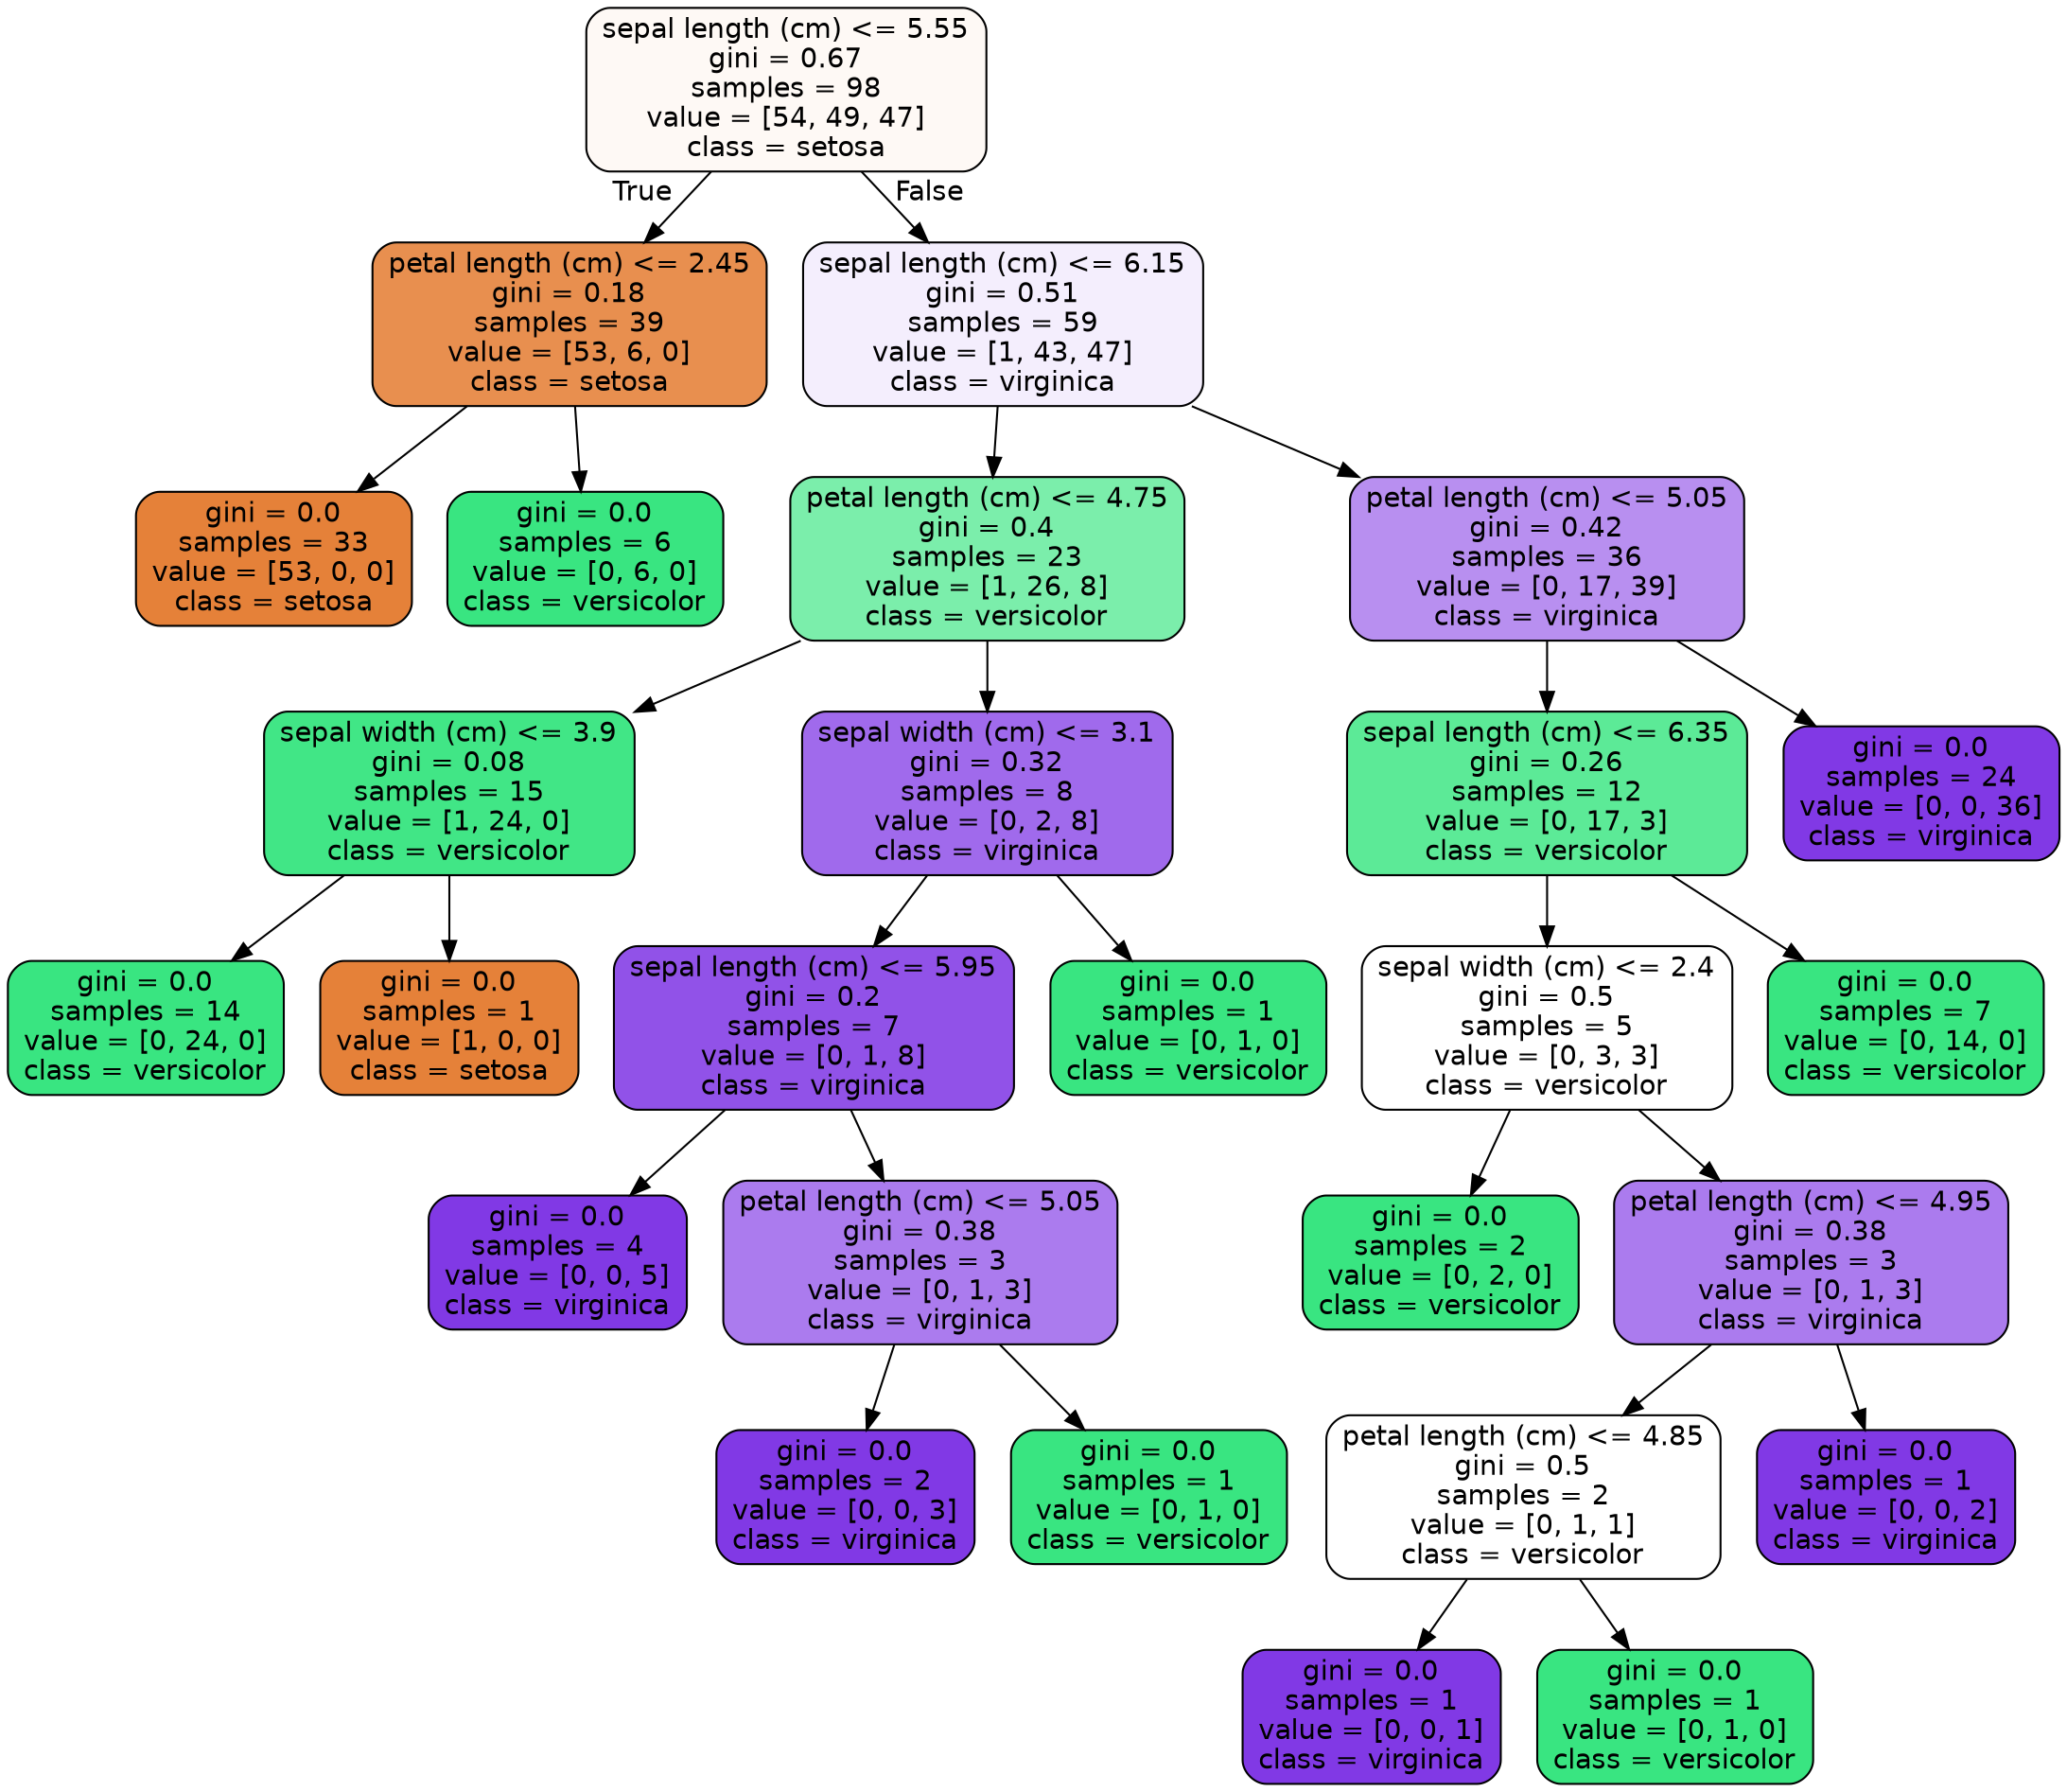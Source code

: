 digraph Tree {
node [shape=box, style="filled, rounded", color="black", fontname=helvetica] ;
edge [fontname=helvetica] ;
0 [label="sepal length (cm) <= 5.55\ngini = 0.67\nsamples = 98\nvalue = [54, 49, 47]\nclass = setosa", fillcolor="#fef9f5"] ;
1 [label="petal length (cm) <= 2.45\ngini = 0.18\nsamples = 39\nvalue = [53, 6, 0]\nclass = setosa", fillcolor="#e88f4f"] ;
0 -> 1 [labeldistance=2.5, labelangle=45, headlabel="True"] ;
2 [label="gini = 0.0\nsamples = 33\nvalue = [53, 0, 0]\nclass = setosa", fillcolor="#e58139"] ;
1 -> 2 ;
3 [label="gini = 0.0\nsamples = 6\nvalue = [0, 6, 0]\nclass = versicolor", fillcolor="#39e581"] ;
1 -> 3 ;
4 [label="sepal length (cm) <= 6.15\ngini = 0.51\nsamples = 59\nvalue = [1, 43, 47]\nclass = virginica", fillcolor="#f4eefd"] ;
0 -> 4 [labeldistance=2.5, labelangle=-45, headlabel="False"] ;
5 [label="petal length (cm) <= 4.75\ngini = 0.4\nsamples = 23\nvalue = [1, 26, 8]\nclass = versicolor", fillcolor="#7beeab"] ;
4 -> 5 ;
6 [label="sepal width (cm) <= 3.9\ngini = 0.08\nsamples = 15\nvalue = [1, 24, 0]\nclass = versicolor", fillcolor="#41e686"] ;
5 -> 6 ;
7 [label="gini = 0.0\nsamples = 14\nvalue = [0, 24, 0]\nclass = versicolor", fillcolor="#39e581"] ;
6 -> 7 ;
8 [label="gini = 0.0\nsamples = 1\nvalue = [1, 0, 0]\nclass = setosa", fillcolor="#e58139"] ;
6 -> 8 ;
9 [label="sepal width (cm) <= 3.1\ngini = 0.32\nsamples = 8\nvalue = [0, 2, 8]\nclass = virginica", fillcolor="#a06aec"] ;
5 -> 9 ;
10 [label="sepal length (cm) <= 5.95\ngini = 0.2\nsamples = 7\nvalue = [0, 1, 8]\nclass = virginica", fillcolor="#9152e8"] ;
9 -> 10 ;
11 [label="gini = 0.0\nsamples = 4\nvalue = [0, 0, 5]\nclass = virginica", fillcolor="#8139e5"] ;
10 -> 11 ;
12 [label="petal length (cm) <= 5.05\ngini = 0.38\nsamples = 3\nvalue = [0, 1, 3]\nclass = virginica", fillcolor="#ab7bee"] ;
10 -> 12 ;
13 [label="gini = 0.0\nsamples = 2\nvalue = [0, 0, 3]\nclass = virginica", fillcolor="#8139e5"] ;
12 -> 13 ;
14 [label="gini = 0.0\nsamples = 1\nvalue = [0, 1, 0]\nclass = versicolor", fillcolor="#39e581"] ;
12 -> 14 ;
15 [label="gini = 0.0\nsamples = 1\nvalue = [0, 1, 0]\nclass = versicolor", fillcolor="#39e581"] ;
9 -> 15 ;
16 [label="petal length (cm) <= 5.05\ngini = 0.42\nsamples = 36\nvalue = [0, 17, 39]\nclass = virginica", fillcolor="#b88ff0"] ;
4 -> 16 ;
17 [label="sepal length (cm) <= 6.35\ngini = 0.26\nsamples = 12\nvalue = [0, 17, 3]\nclass = versicolor", fillcolor="#5cea97"] ;
16 -> 17 ;
18 [label="sepal width (cm) <= 2.4\ngini = 0.5\nsamples = 5\nvalue = [0, 3, 3]\nclass = versicolor", fillcolor="#ffffff"] ;
17 -> 18 ;
19 [label="gini = 0.0\nsamples = 2\nvalue = [0, 2, 0]\nclass = versicolor", fillcolor="#39e581"] ;
18 -> 19 ;
20 [label="petal length (cm) <= 4.95\ngini = 0.38\nsamples = 3\nvalue = [0, 1, 3]\nclass = virginica", fillcolor="#ab7bee"] ;
18 -> 20 ;
21 [label="petal length (cm) <= 4.85\ngini = 0.5\nsamples = 2\nvalue = [0, 1, 1]\nclass = versicolor", fillcolor="#ffffff"] ;
20 -> 21 ;
22 [label="gini = 0.0\nsamples = 1\nvalue = [0, 0, 1]\nclass = virginica", fillcolor="#8139e5"] ;
21 -> 22 ;
23 [label="gini = 0.0\nsamples = 1\nvalue = [0, 1, 0]\nclass = versicolor", fillcolor="#39e581"] ;
21 -> 23 ;
24 [label="gini = 0.0\nsamples = 1\nvalue = [0, 0, 2]\nclass = virginica", fillcolor="#8139e5"] ;
20 -> 24 ;
25 [label="gini = 0.0\nsamples = 7\nvalue = [0, 14, 0]\nclass = versicolor", fillcolor="#39e581"] ;
17 -> 25 ;
26 [label="gini = 0.0\nsamples = 24\nvalue = [0, 0, 36]\nclass = virginica", fillcolor="#8139e5"] ;
16 -> 26 ;
}